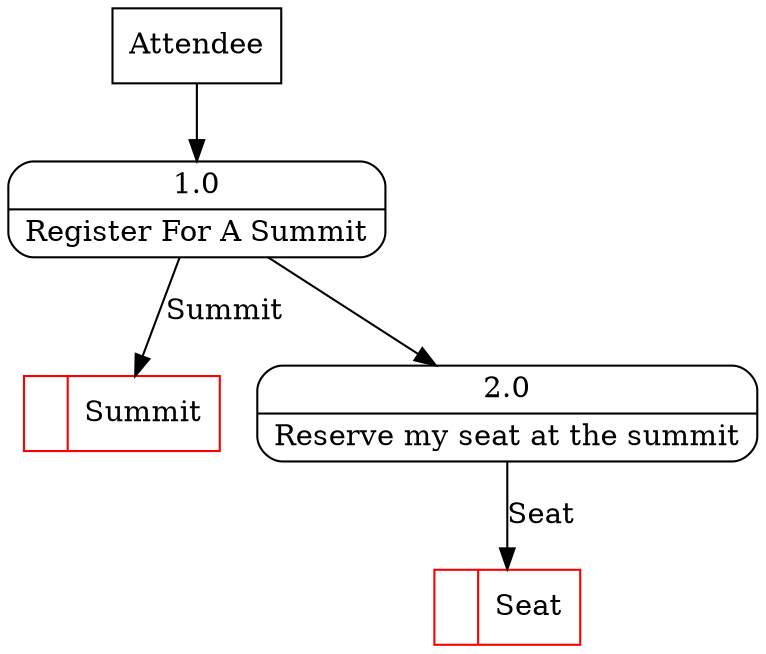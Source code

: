 digraph dfd2{ 
node[shape=record]
200 [label="<f0>  |<f1> Summit " color=red];
201 [label="Attendee" shape=box];
202 [label="{<f0> 1.0|<f1> Register For A Summit }" shape=Mrecord];
2 [label="{<f0> 2.0|<f1> Reserve my seat at the summit }" shape=Mrecord];
202 -> 2
1001 [label="<f0>  |<f1> Seat " color=red];
2 -> 1001 [label="Seat"]
201 -> 202
202 -> 200 [label="Summit"]
}